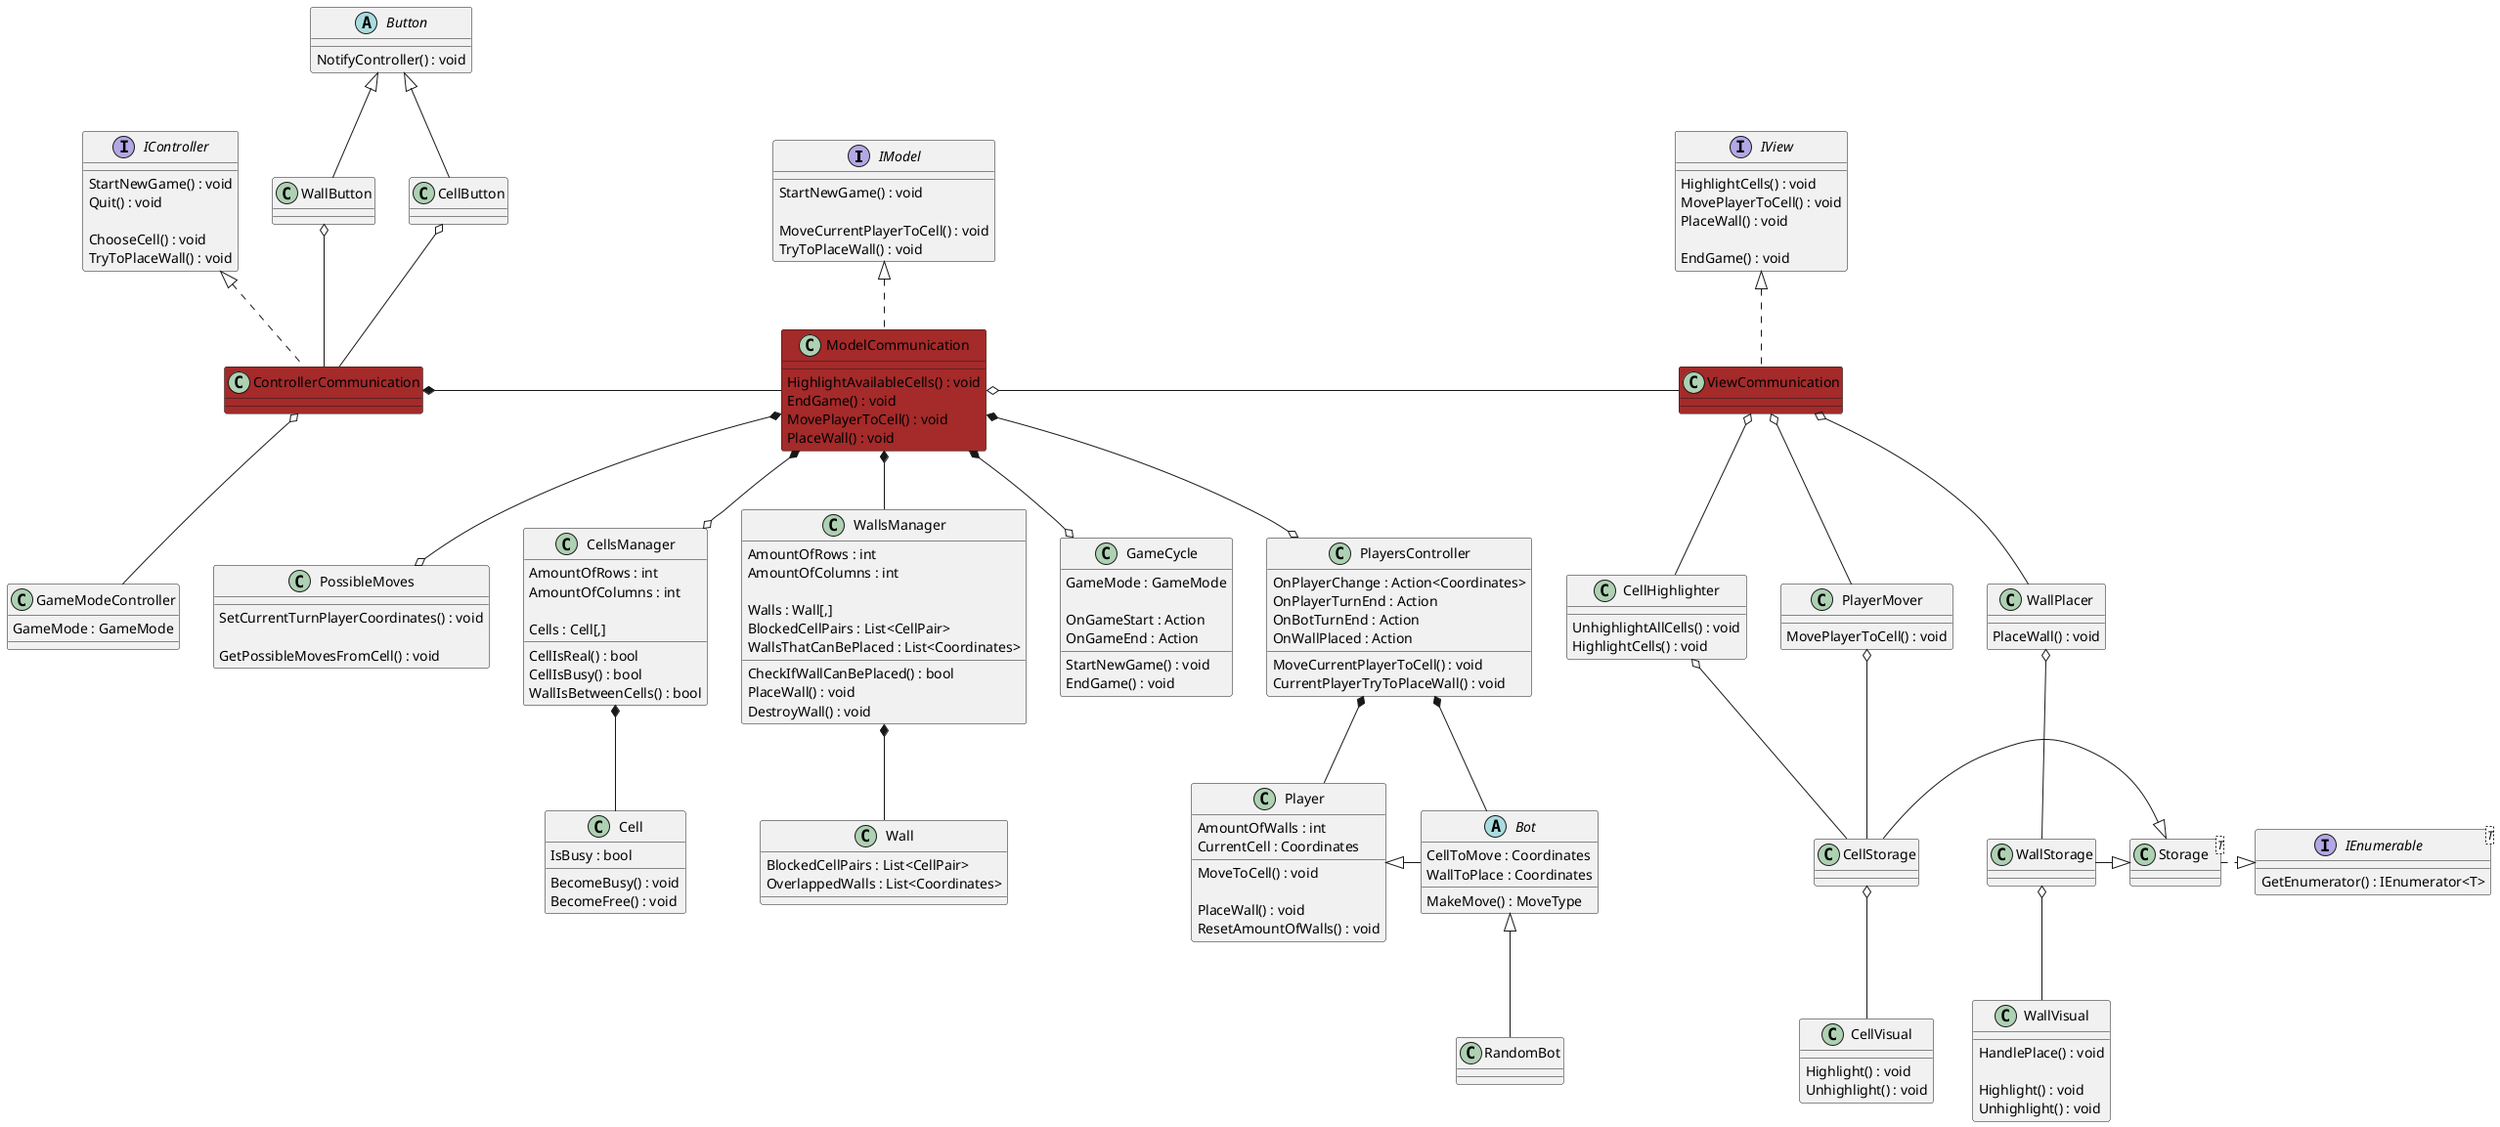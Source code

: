 ﻿@startuml <diagram.png>

'-----Model-----'
    
interface IModel
{
    StartNewGame() : void
    
    MoveCurrentPlayerToCell() : void
    TryToPlaceWall() : void
}
class ModelCommunication #brown
{
    HighlightAvailableCells() : void
    EndGame() : void
    MovePlayerToCell() : void
    PlaceWall() : void
}

class Cell
{
    IsBusy : bool
    
    BecomeBusy() : void
    BecomeFree() : void
}
class Wall
{
    BlockedCellPairs : List<CellPair>
    OverlappedWalls : List<Coordinates>
}
class CellsManager
{
    AmountOfRows : int
    AmountOfColumns : int
    
    Cells : Cell[,]
       
    CellIsReal() : bool
    CellIsBusy() : bool
    WallIsBetweenCells() : bool
}
class WallsManager
{
    AmountOfRows : int
    AmountOfColumns : int
    
    Walls : Wall[,]
    BlockedCellPairs : List<CellPair>
    WallsThatCanBePlaced : List<Coordinates>
    
    CheckIfWallCanBePlaced() : bool
    PlaceWall() : void
    DestroyWall() : void
}
class GameCycle
{
    GameMode : GameMode
    
    OnGameStart : Action
    OnGameEnd : Action
    
    StartNewGame() : void
    EndGame() : void
}
class PlayersController
{
    OnPlayerChange : Action<Coordinates>
    OnPlayerTurnEnd : Action
    OnBotTurnEnd : Action
    OnWallPlaced : Action
    
    MoveCurrentPlayerToCell() : void
    CurrentPlayerTryToPlaceWall() : void
}
class PossibleMoves
{
    SetCurrentTurnPlayerCoordinates() : void
    
    GetPossibleMovesFromCell() : void
}

class Player
{
    AmountOfWalls : int
    CurrentCell : Coordinates
    
    MoveToCell() : void
    
    PlaceWall() : void
    ResetAmountOfWalls() : void
}
abstract class Bot
{
    CellToMove : Coordinates
    WallToPlace : Coordinates
    
    MakeMove() : MoveType
}
class RandomBot

IModel <|.. ModelCommunication

ModelCommunication o- ViewCommunication

ModelCommunication *--o PossibleMoves
ModelCommunication *--o CellsManager
ModelCommunication *-- WallsManager
ModelCommunication *--o GameCycle
ModelCommunication *--o PlayersController

CellsManager *-- Cell
WallsManager *-- Wall

PlayersController *-- Player
PlayersController *-- Bot
Player <|- Bot
Bot <|-- RandomBot
    
'-----View-----'

interface IView
{
    HighlightCells() : void
    MovePlayerToCell() : void
    PlaceWall() : void

    EndGame() : void
}
class ViewCommunication #brown

interface IEnumerable<T>
{
    GetEnumerator() : IEnumerator<T>
}
class Storage<T>

class CellHighlighter
{
    UnhighlightAllCells() : void
    HighlightCells() : void
}
class CellStorage
class CellVisual
{
    Highlight() : void
    Unhighlight() : void
}

class WallPlacer
{
    PlaceWall() : void
}
class WallStorage
class WallVisual
{
    HandlePlace() : void
    
    Highlight() : void
    Unhighlight() : void
}

class PlayerMover
{
    MovePlayerToCell() : void
}
    
IView <|..  ViewCommunication

Storage .|> IEnumerable
CellStorage -|> Storage
WallStorage -|> Storage

ViewCommunication o-- CellHighlighter
ViewCommunication o-- PlayerMover
ViewCommunication o-- WallPlacer

CellHighlighter o-- CellStorage
PlayerMover o-- CellStorage
CellStorage o-- CellVisual

WallPlacer o-- WallStorage
WallStorage o-- WallVisual

'-----Controller-----'

interface IController
{
    StartNewGame() : void
    Quit() : void
    
    ChooseCell() : void
    TryToPlaceWall() : void
}

class ControllerCommunication #brown

class GameModeController
{
    GameMode : GameMode
}

abstract class Button
{
    NotifyController() : void
}
class CellButton
class WallButton

IController <|.. ControllerCommunication

ControllerCommunication *- ModelCommunication

ControllerCommunication o-- GameModeController

Button <|-- CellButton
Button <|-- WallButton
CellButton o-- ControllerCommunication
WallButton o-- ControllerCommunication

@enduml